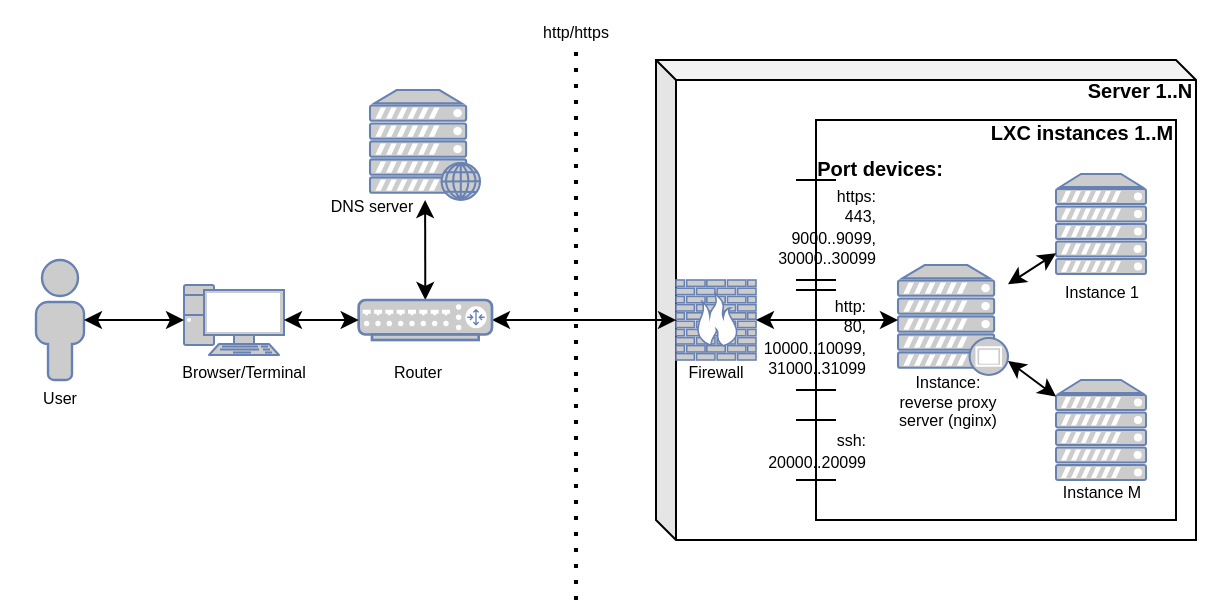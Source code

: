 <mxfile version="22.0.2" type="github">
  <diagram name="Page-1" id="bfe91b75-5d2c-26a0-9c1d-138518896778">
    <mxGraphModel dx="1771" dy="-1299" grid="1" gridSize="10" guides="1" tooltips="1" connect="1" arrows="1" fold="1" page="1" pageScale="1" pageWidth="1100" pageHeight="850" background="none" math="0" shadow="0">
      <root>
        <mxCell id="0" />
        <mxCell id="1" parent="0" />
        <mxCell id="ukIKPiVlnT3oN5EHTZaJ-1" value="" style="fontColor=#0066CC;verticalAlign=top;verticalLabelPosition=bottom;labelPosition=center;align=center;html=1;outlineConnect=0;fillColor=#CCCCCC;strokeColor=#6881B3;gradientColor=none;gradientDirection=north;strokeWidth=2;shape=mxgraph.networks.user_male;" vertex="1" parent="1">
          <mxGeometry x="10" y="2110" width="24" height="60" as="geometry" />
        </mxCell>
        <mxCell id="ukIKPiVlnT3oN5EHTZaJ-2" value="" style="fontColor=#0066CC;verticalAlign=top;verticalLabelPosition=bottom;labelPosition=center;align=center;html=1;outlineConnect=0;fillColor=#CCCCCC;strokeColor=#6881B3;gradientColor=none;gradientDirection=north;strokeWidth=2;shape=mxgraph.networks.pc;" vertex="1" parent="1">
          <mxGeometry x="84" y="2122.5" width="50" height="35" as="geometry" />
        </mxCell>
        <mxCell id="ukIKPiVlnT3oN5EHTZaJ-3" value="" style="fontColor=#0066CC;verticalAlign=top;verticalLabelPosition=bottom;labelPosition=center;align=center;html=1;outlineConnect=0;fillColor=#CCCCCC;strokeColor=#6881B3;gradientColor=none;gradientDirection=north;strokeWidth=2;shape=mxgraph.networks.web_server;" vertex="1" parent="1">
          <mxGeometry x="177" y="2025" width="55" height="55" as="geometry" />
        </mxCell>
        <mxCell id="ukIKPiVlnT3oN5EHTZaJ-12" value="" style="shape=cube;whiteSpace=wrap;html=1;boundedLbl=1;backgroundOutline=1;darkOpacity=0.05;darkOpacity2=0.1;size=10;" vertex="1" parent="1">
          <mxGeometry x="320" y="2010" width="270" height="240" as="geometry" />
        </mxCell>
        <mxCell id="ukIKPiVlnT3oN5EHTZaJ-15" value="&lt;font style=&quot;font-size: 10px;&quot;&gt;&lt;b&gt;Server 1..N&lt;/b&gt;&lt;/font&gt;" style="text;html=1;strokeColor=none;fillColor=none;align=center;verticalAlign=middle;whiteSpace=wrap;rounded=0;" vertex="1" parent="1">
          <mxGeometry x="517" y="2010" width="90" height="30" as="geometry" />
        </mxCell>
        <mxCell id="ukIKPiVlnT3oN5EHTZaJ-4" value="" style="fontColor=#0066CC;verticalAlign=top;verticalLabelPosition=bottom;labelPosition=center;align=center;html=1;outlineConnect=0;fillColor=#CCCCCC;strokeColor=#6881B3;gradientColor=none;gradientDirection=north;strokeWidth=2;shape=mxgraph.networks.firewall;" vertex="1" parent="1">
          <mxGeometry x="330" y="2120" width="40" height="40" as="geometry" />
        </mxCell>
        <mxCell id="ukIKPiVlnT3oN5EHTZaJ-19" value="" style="rounded=0;whiteSpace=wrap;html=1;" vertex="1" parent="1">
          <mxGeometry x="400" y="2040" width="180" height="200" as="geometry" />
        </mxCell>
        <mxCell id="ukIKPiVlnT3oN5EHTZaJ-16" value="&lt;p style=&quot;line-height: 70%;&quot;&gt;&lt;br&gt;&lt;/p&gt;" style="fontColor=#0066CC;verticalAlign=top;verticalLabelPosition=bottom;labelPosition=center;align=center;html=1;outlineConnect=0;fillColor=#CCCCCC;strokeColor=#6881B3;gradientColor=none;gradientDirection=north;strokeWidth=2;shape=mxgraph.networks.proxy_server;" vertex="1" parent="1">
          <mxGeometry x="441" y="2112.5" width="55" height="55" as="geometry" />
        </mxCell>
        <mxCell id="ukIKPiVlnT3oN5EHTZaJ-17" value="" style="fontColor=#0066CC;verticalAlign=top;verticalLabelPosition=bottom;labelPosition=center;align=center;html=1;outlineConnect=0;fillColor=#CCCCCC;strokeColor=#6881B3;gradientColor=none;gradientDirection=north;strokeWidth=2;shape=mxgraph.networks.server;" vertex="1" parent="1">
          <mxGeometry x="520" y="2067" width="45" height="50" as="geometry" />
        </mxCell>
        <mxCell id="ukIKPiVlnT3oN5EHTZaJ-18" value="" style="fontColor=#0066CC;verticalAlign=top;verticalLabelPosition=bottom;labelPosition=center;align=center;html=1;outlineConnect=0;fillColor=#CCCCCC;strokeColor=#6881B3;gradientColor=none;gradientDirection=north;strokeWidth=2;shape=mxgraph.networks.server;" vertex="1" parent="1">
          <mxGeometry x="520" y="2170" width="45" height="50" as="geometry" />
        </mxCell>
        <mxCell id="ukIKPiVlnT3oN5EHTZaJ-20" value="&lt;font style=&quot;font-size: 10px;&quot;&gt;&lt;b&gt;LXC instances 1..M&lt;/b&gt;&lt;/font&gt;" style="text;html=1;strokeColor=none;fillColor=none;align=center;verticalAlign=middle;whiteSpace=wrap;rounded=0;" vertex="1" parent="1">
          <mxGeometry x="486" y="2031" width="94" height="30" as="geometry" />
        </mxCell>
        <mxCell id="ukIKPiVlnT3oN5EHTZaJ-21" value="" style="shape=crossbar;whiteSpace=wrap;html=1;rounded=1;direction=south;" vertex="1" parent="1">
          <mxGeometry x="390" y="2070" width="20" height="50" as="geometry" />
        </mxCell>
        <mxCell id="ukIKPiVlnT3oN5EHTZaJ-24" value="" style="shape=crossbar;whiteSpace=wrap;html=1;rounded=1;direction=south;" vertex="1" parent="1">
          <mxGeometry x="390" y="2125" width="20" height="50" as="geometry" />
        </mxCell>
        <mxCell id="ukIKPiVlnT3oN5EHTZaJ-27" value="&lt;p style=&quot;line-height: 70%;&quot;&gt;&lt;font style=&quot;font-size: 8px;&quot;&gt;http: &lt;br&gt;80, &lt;br&gt;10000..10099,&lt;br&gt;31000..31099&lt;br&gt;&lt;/font&gt;&lt;/p&gt;" style="text;html=1;strokeColor=none;fillColor=none;align=right;verticalAlign=middle;whiteSpace=wrap;rounded=0;" vertex="1" parent="1">
          <mxGeometry x="357" y="2132.5" width="70" height="30" as="geometry" />
        </mxCell>
        <mxCell id="ukIKPiVlnT3oN5EHTZaJ-28" value="&lt;p style=&quot;line-height: 70%;&quot;&gt;&lt;font style=&quot;font-size: 8px;&quot;&gt;https: &lt;br&gt;443, &lt;br&gt;9000..9099,&lt;br&gt;30000..30099&lt;br&gt;&lt;/font&gt;&lt;/p&gt;" style="text;html=1;strokeColor=none;fillColor=none;align=right;verticalAlign=middle;whiteSpace=wrap;rounded=0;" vertex="1" parent="1">
          <mxGeometry x="362" y="2078" width="70" height="30" as="geometry" />
        </mxCell>
        <mxCell id="ukIKPiVlnT3oN5EHTZaJ-29" value="" style="shape=crossbar;whiteSpace=wrap;html=1;rounded=1;direction=south;" vertex="1" parent="1">
          <mxGeometry x="390" y="2190" width="20" height="30" as="geometry" />
        </mxCell>
        <mxCell id="ukIKPiVlnT3oN5EHTZaJ-30" value="&lt;p style=&quot;line-height: 70%;&quot;&gt;&lt;font style=&quot;font-size: 8px;&quot;&gt;ssh: &lt;br&gt;20000..20099&lt;br&gt;&lt;/font&gt;&lt;/p&gt;" style="text;html=1;strokeColor=none;fillColor=none;align=right;verticalAlign=middle;whiteSpace=wrap;rounded=0;" vertex="1" parent="1">
          <mxGeometry x="357" y="2190" width="70" height="30" as="geometry" />
        </mxCell>
        <mxCell id="ukIKPiVlnT3oN5EHTZaJ-34" value="&lt;div style=&quot;font-size: 8px;&quot;&gt;&lt;font style=&quot;font-size: 8px;&quot;&gt;Instance:&lt;/font&gt;&lt;/div&gt;&lt;div style=&quot;font-size: 8px;&quot;&gt;&lt;font style=&quot;font-size: 8px;&quot;&gt;reverse proxy server (nginx)&lt;/font&gt;&lt;/div&gt;" style="text;html=1;strokeColor=none;fillColor=none;align=center;verticalAlign=middle;whiteSpace=wrap;rounded=0;" vertex="1" parent="1">
          <mxGeometry x="436" y="2166" width="60" height="30" as="geometry" />
        </mxCell>
        <mxCell id="ukIKPiVlnT3oN5EHTZaJ-35" value="&lt;font style=&quot;font-size: 8px;&quot;&gt;Instance 1&lt;/font&gt;" style="text;html=1;strokeColor=none;fillColor=none;align=center;verticalAlign=middle;whiteSpace=wrap;rounded=0;" vertex="1" parent="1">
          <mxGeometry x="512.5" y="2110" width="60" height="30" as="geometry" />
        </mxCell>
        <mxCell id="ukIKPiVlnT3oN5EHTZaJ-36" value="&lt;font style=&quot;font-size: 8px;&quot;&gt;Instance M&lt;/font&gt;" style="text;html=1;strokeColor=none;fillColor=none;align=center;verticalAlign=middle;whiteSpace=wrap;rounded=0;" vertex="1" parent="1">
          <mxGeometry x="512.5" y="2210" width="60" height="30" as="geometry" />
        </mxCell>
        <mxCell id="ukIKPiVlnT3oN5EHTZaJ-37" value="&lt;font style=&quot;font-size: 8px;&quot;&gt;User&lt;/font&gt;" style="text;html=1;strokeColor=none;fillColor=none;align=center;verticalAlign=middle;whiteSpace=wrap;rounded=0;" vertex="1" parent="1">
          <mxGeometry x="-8" y="2162.5" width="60" height="30" as="geometry" />
        </mxCell>
        <mxCell id="ukIKPiVlnT3oN5EHTZaJ-38" value="&lt;font style=&quot;font-size: 8px;&quot;&gt;Browser/Terminal&lt;/font&gt;" style="text;html=1;strokeColor=none;fillColor=none;align=center;verticalAlign=middle;whiteSpace=wrap;rounded=0;" vertex="1" parent="1">
          <mxGeometry x="84" y="2150" width="60" height="30" as="geometry" />
        </mxCell>
        <mxCell id="ukIKPiVlnT3oN5EHTZaJ-39" value="&lt;font style=&quot;font-size: 8px;&quot;&gt;DNS server&lt;/font&gt;" style="text;html=1;strokeColor=none;fillColor=none;align=center;verticalAlign=middle;whiteSpace=wrap;rounded=0;" vertex="1" parent="1">
          <mxGeometry x="148" y="2067" width="60" height="30" as="geometry" />
        </mxCell>
        <mxCell id="ukIKPiVlnT3oN5EHTZaJ-40" value="" style="endArrow=none;dashed=1;html=1;dashPattern=1 3;strokeWidth=2;rounded=0;" edge="1" parent="1">
          <mxGeometry width="50" height="50" relative="1" as="geometry">
            <mxPoint x="280" y="2280" as="sourcePoint" />
            <mxPoint x="280" y="2000" as="targetPoint" />
          </mxGeometry>
        </mxCell>
        <mxCell id="ukIKPiVlnT3oN5EHTZaJ-41" value="&lt;font style=&quot;font-size: 8px;&quot;&gt;http/https&lt;/font&gt;" style="text;html=1;strokeColor=none;fillColor=none;align=center;verticalAlign=middle;whiteSpace=wrap;rounded=0;" vertex="1" parent="1">
          <mxGeometry x="250" y="1980" width="60" height="30" as="geometry" />
        </mxCell>
        <mxCell id="ukIKPiVlnT3oN5EHTZaJ-42" value="" style="endArrow=classic;startArrow=classic;html=1;rounded=0;" edge="1" parent="1" source="ukIKPiVlnT3oN5EHTZaJ-54" target="ukIKPiVlnT3oN5EHTZaJ-4">
          <mxGeometry width="50" height="50" relative="1" as="geometry">
            <mxPoint x="250" y="2190" as="sourcePoint" />
            <mxPoint x="300" y="2140" as="targetPoint" />
          </mxGeometry>
        </mxCell>
        <mxCell id="ukIKPiVlnT3oN5EHTZaJ-46" value="&lt;font style=&quot;font-size: 8px;&quot;&gt;Firewall&lt;/font&gt;" style="text;html=1;strokeColor=none;fillColor=none;align=center;verticalAlign=middle;whiteSpace=wrap;rounded=0;" vertex="1" parent="1">
          <mxGeometry x="320" y="2150" width="60" height="30" as="geometry" />
        </mxCell>
        <mxCell id="ukIKPiVlnT3oN5EHTZaJ-47" value="&lt;font style=&quot;font-size: 10px;&quot;&gt;&lt;b&gt;Port devices:&lt;/b&gt;&lt;/font&gt;" style="text;html=1;strokeColor=none;fillColor=none;align=center;verticalAlign=middle;whiteSpace=wrap;rounded=0;" vertex="1" parent="1">
          <mxGeometry x="397" y="2049" width="70" height="30" as="geometry" />
        </mxCell>
        <mxCell id="ukIKPiVlnT3oN5EHTZaJ-48" value="" style="endArrow=classic;startArrow=classic;html=1;rounded=0;strokeColor=default;jumpStyle=none;" edge="1" parent="1" source="ukIKPiVlnT3oN5EHTZaJ-4" target="ukIKPiVlnT3oN5EHTZaJ-16">
          <mxGeometry width="50" height="50" relative="1" as="geometry">
            <mxPoint x="280" y="2050" as="sourcePoint" />
            <mxPoint x="330" y="2000" as="targetPoint" />
          </mxGeometry>
        </mxCell>
        <mxCell id="ukIKPiVlnT3oN5EHTZaJ-49" value="" style="endArrow=classic;startArrow=classic;html=1;rounded=0;" edge="1" parent="1" source="ukIKPiVlnT3oN5EHTZaJ-16" target="ukIKPiVlnT3oN5EHTZaJ-17">
          <mxGeometry width="50" height="50" relative="1" as="geometry">
            <mxPoint x="486" y="2150" as="sourcePoint" />
            <mxPoint x="536" y="2100" as="targetPoint" />
          </mxGeometry>
        </mxCell>
        <mxCell id="ukIKPiVlnT3oN5EHTZaJ-50" value="" style="endArrow=classic;startArrow=classic;html=1;rounded=0;" edge="1" parent="1" source="ukIKPiVlnT3oN5EHTZaJ-16" target="ukIKPiVlnT3oN5EHTZaJ-18">
          <mxGeometry width="50" height="50" relative="1" as="geometry">
            <mxPoint x="250" y="2060" as="sourcePoint" />
            <mxPoint x="300" y="2010" as="targetPoint" />
          </mxGeometry>
        </mxCell>
        <mxCell id="ukIKPiVlnT3oN5EHTZaJ-51" value="" style="endArrow=classic;startArrow=classic;html=1;rounded=0;" edge="1" parent="1" source="ukIKPiVlnT3oN5EHTZaJ-54" target="ukIKPiVlnT3oN5EHTZaJ-3">
          <mxGeometry width="50" height="50" relative="1" as="geometry">
            <mxPoint x="70" y="2080" as="sourcePoint" />
            <mxPoint x="120" y="2030" as="targetPoint" />
          </mxGeometry>
        </mxCell>
        <mxCell id="ukIKPiVlnT3oN5EHTZaJ-52" value="" style="endArrow=classic;startArrow=classic;html=1;rounded=0;" edge="1" parent="1" source="ukIKPiVlnT3oN5EHTZaJ-1" target="ukIKPiVlnT3oN5EHTZaJ-2">
          <mxGeometry width="50" height="50" relative="1" as="geometry">
            <mxPoint x="30" y="2110" as="sourcePoint" />
            <mxPoint x="80" y="2060" as="targetPoint" />
          </mxGeometry>
        </mxCell>
        <mxCell id="ukIKPiVlnT3oN5EHTZaJ-54" value="" style="fontColor=#0066CC;verticalAlign=top;verticalLabelPosition=bottom;labelPosition=center;align=center;html=1;outlineConnect=0;fillColor=#CCCCCC;strokeColor=#6881B3;gradientColor=none;gradientDirection=north;strokeWidth=2;shape=mxgraph.networks.router;" vertex="1" parent="1">
          <mxGeometry x="171.33" y="2130" width="66.67" height="20" as="geometry" />
        </mxCell>
        <mxCell id="ukIKPiVlnT3oN5EHTZaJ-55" value="" style="endArrow=classic;startArrow=classic;html=1;rounded=0;" edge="1" parent="1" source="ukIKPiVlnT3oN5EHTZaJ-2" target="ukIKPiVlnT3oN5EHTZaJ-54">
          <mxGeometry width="50" height="50" relative="1" as="geometry">
            <mxPoint x="170" y="2240" as="sourcePoint" />
            <mxPoint x="220" y="2190" as="targetPoint" />
          </mxGeometry>
        </mxCell>
        <mxCell id="ukIKPiVlnT3oN5EHTZaJ-56" value="&lt;font style=&quot;font-size: 8px;&quot;&gt;Router&lt;/font&gt;" style="text;html=1;strokeColor=none;fillColor=none;align=center;verticalAlign=middle;whiteSpace=wrap;rounded=0;" vertex="1" parent="1">
          <mxGeometry x="171.33" y="2150" width="60" height="30" as="geometry" />
        </mxCell>
      </root>
    </mxGraphModel>
  </diagram>
</mxfile>
